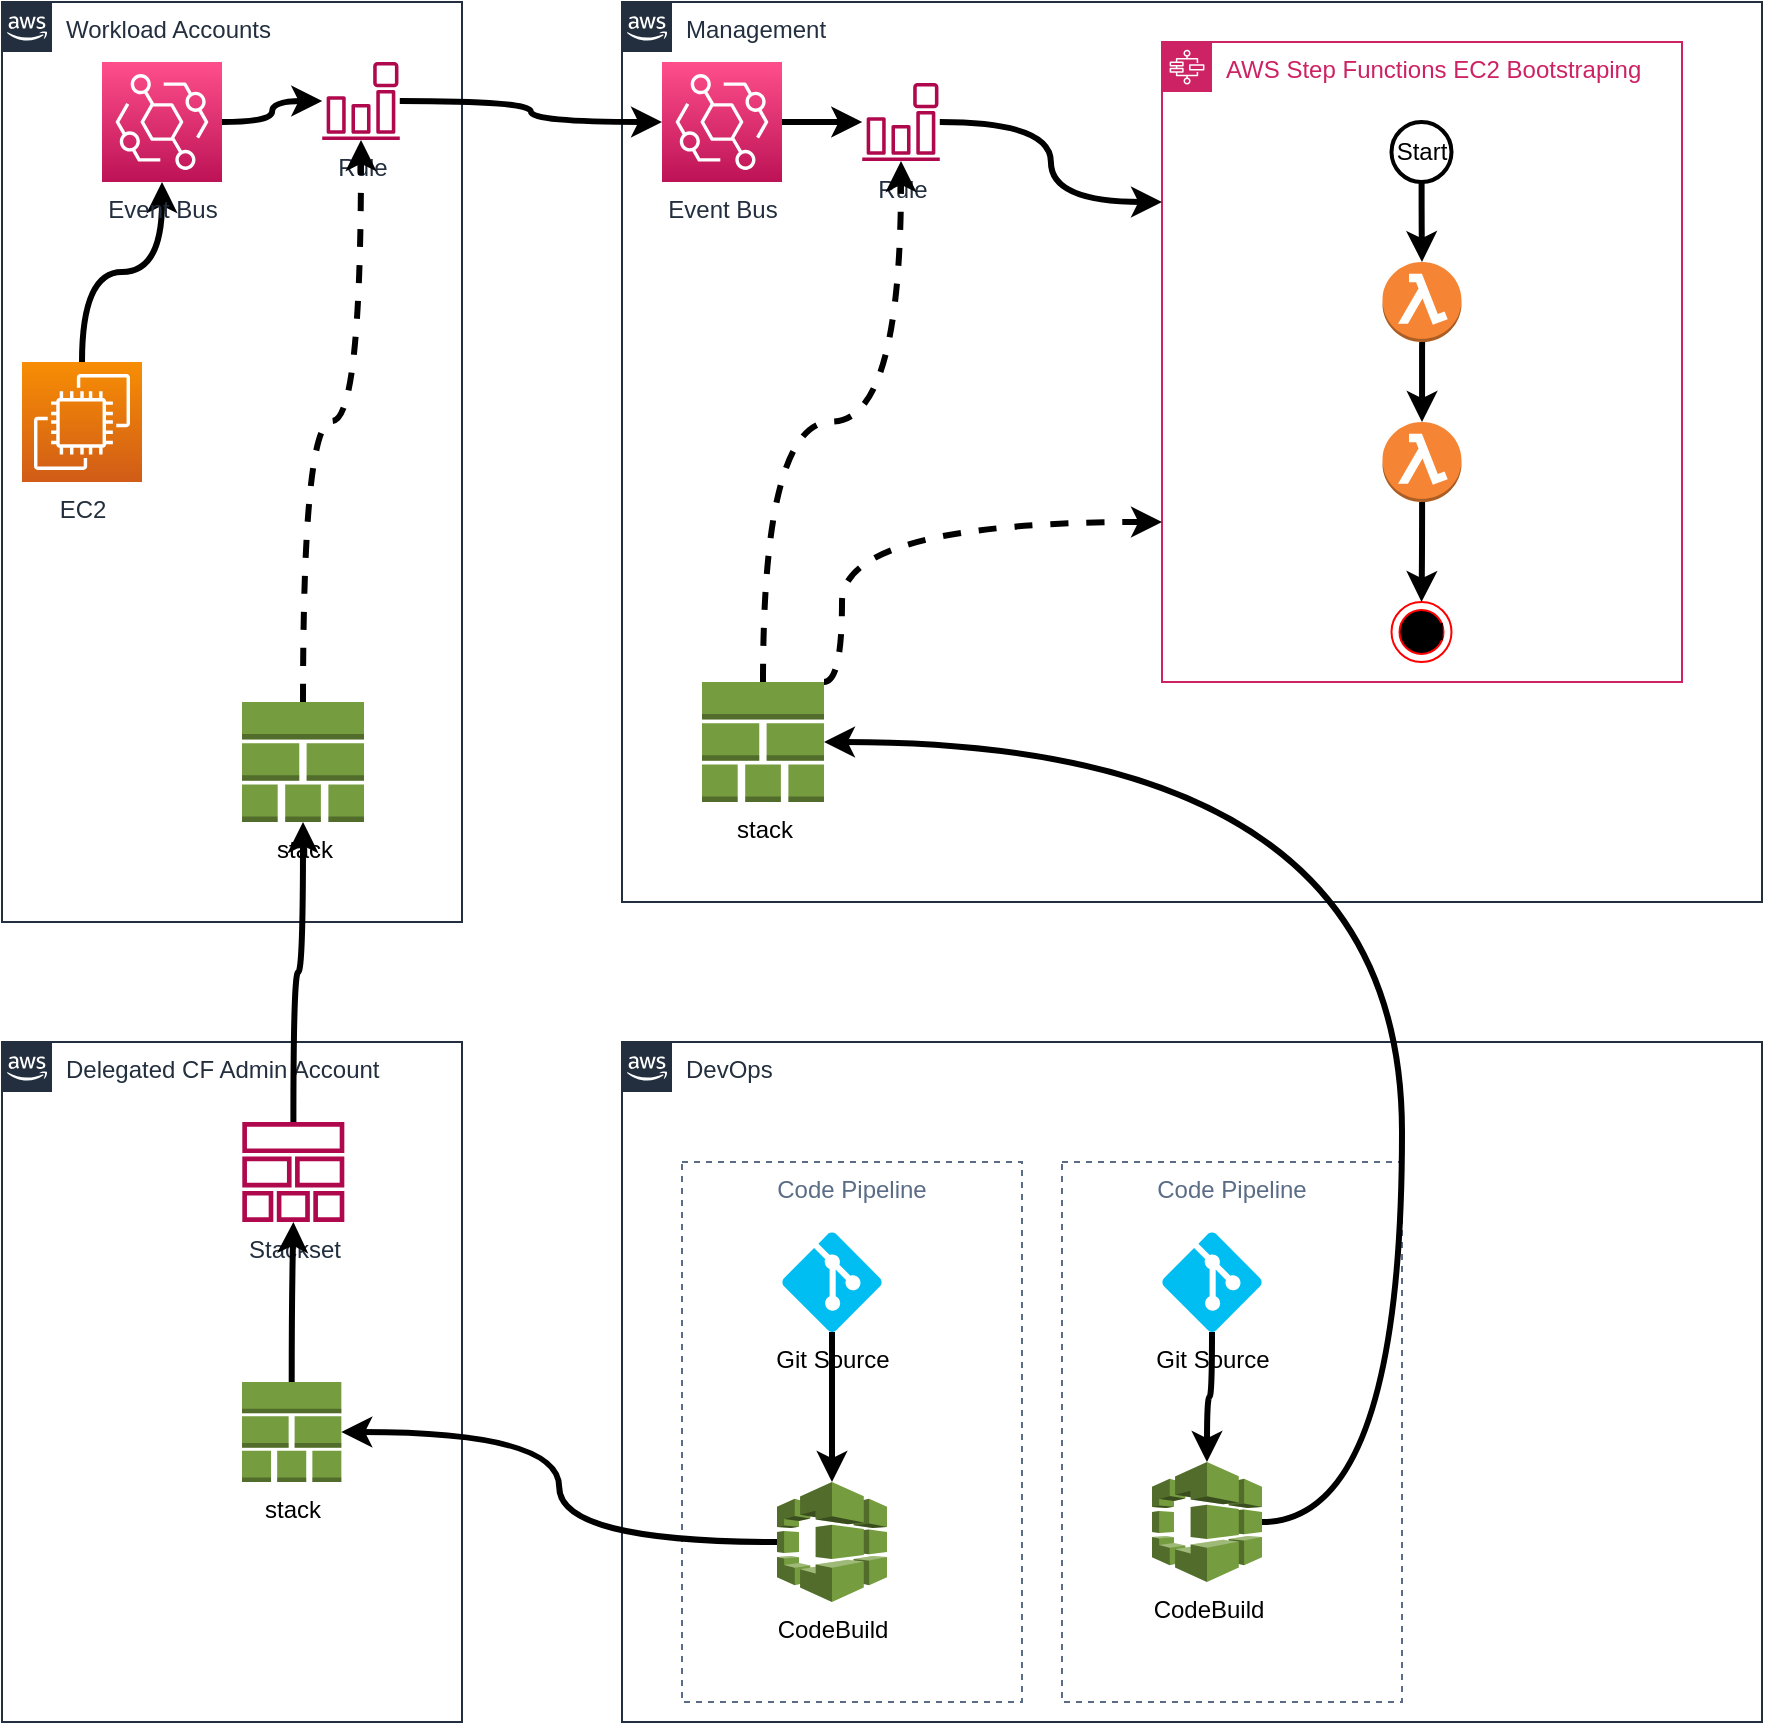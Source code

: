 <mxfile>
    <diagram id="7HsVOkSPz1Lnd55xB6kR" name="Page-1">
        <mxGraphModel dx="976" dy="671" grid="1" gridSize="10" guides="1" tooltips="1" connect="1" arrows="1" fold="1" page="1" pageScale="1" pageWidth="827" pageHeight="1169" math="0" shadow="0">
            <root>
                <mxCell id="0"/>
                <mxCell id="1" parent="0"/>
                <mxCell id="2" value="Workload Accounts" style="points=[[0,0],[0.25,0],[0.5,0],[0.75,0],[1,0],[1,0.25],[1,0.5],[1,0.75],[1,1],[0.75,1],[0.5,1],[0.25,1],[0,1],[0,0.75],[0,0.5],[0,0.25]];outlineConnect=0;gradientColor=none;html=1;whiteSpace=wrap;fontSize=12;fontStyle=0;container=1;pointerEvents=0;collapsible=0;recursiveResize=0;shape=mxgraph.aws4.group;grIcon=mxgraph.aws4.group_aws_cloud_alt;strokeColor=#232F3E;fillColor=none;verticalAlign=top;align=left;spacingLeft=30;fontColor=#232F3E;dashed=0;" vertex="1" parent="1">
                    <mxGeometry x="50" y="140" width="230" height="460" as="geometry"/>
                </mxCell>
                <mxCell id="10" style="edgeStyle=orthogonalEdgeStyle;html=1;strokeWidth=3;curved=1;" edge="1" parent="2" source="3" target="4">
                    <mxGeometry relative="1" as="geometry"/>
                </mxCell>
                <mxCell id="3" value="EC2" style="sketch=0;points=[[0,0,0],[0.25,0,0],[0.5,0,0],[0.75,0,0],[1,0,0],[0,1,0],[0.25,1,0],[0.5,1,0],[0.75,1,0],[1,1,0],[0,0.25,0],[0,0.5,0],[0,0.75,0],[1,0.25,0],[1,0.5,0],[1,0.75,0]];outlineConnect=0;fontColor=#232F3E;gradientColor=#F78E04;gradientDirection=north;fillColor=#D05C17;strokeColor=#ffffff;dashed=0;verticalLabelPosition=bottom;verticalAlign=top;align=center;html=1;fontSize=12;fontStyle=0;aspect=fixed;shape=mxgraph.aws4.resourceIcon;resIcon=mxgraph.aws4.ec2;" vertex="1" parent="2">
                    <mxGeometry x="10" y="180" width="60" height="60" as="geometry"/>
                </mxCell>
                <mxCell id="49" style="edgeStyle=orthogonalEdgeStyle;curved=1;html=1;strokeWidth=3;" edge="1" parent="2" source="4" target="48">
                    <mxGeometry relative="1" as="geometry"/>
                </mxCell>
                <mxCell id="4" value="Event Bus" style="sketch=0;points=[[0,0,0],[0.25,0,0],[0.5,0,0],[0.75,0,0],[1,0,0],[0,1,0],[0.25,1,0],[0.5,1,0],[0.75,1,0],[1,1,0],[0,0.25,0],[0,0.5,0],[0,0.75,0],[1,0.25,0],[1,0.5,0],[1,0.75,0]];outlineConnect=0;fontColor=#232F3E;gradientColor=#FF4F8B;gradientDirection=north;fillColor=#BC1356;strokeColor=#ffffff;dashed=0;verticalLabelPosition=bottom;verticalAlign=top;align=center;html=1;fontSize=12;fontStyle=0;aspect=fixed;shape=mxgraph.aws4.resourceIcon;resIcon=mxgraph.aws4.eventbridge;" vertex="1" parent="2">
                    <mxGeometry x="50" y="30" width="60" height="60" as="geometry"/>
                </mxCell>
                <mxCell id="48" value="Rule" style="sketch=0;outlineConnect=0;fontColor=#232F3E;gradientColor=none;fillColor=#B0084D;strokeColor=none;dashed=0;verticalLabelPosition=bottom;verticalAlign=top;align=center;html=1;fontSize=12;fontStyle=0;aspect=fixed;pointerEvents=1;shape=mxgraph.aws4.event_event_based;" vertex="1" parent="2">
                    <mxGeometry x="160" y="30" width="39" height="39" as="geometry"/>
                </mxCell>
                <mxCell id="5" value="Management" style="points=[[0,0],[0.25,0],[0.5,0],[0.75,0],[1,0],[1,0.25],[1,0.5],[1,0.75],[1,1],[0.75,1],[0.5,1],[0.25,1],[0,1],[0,0.75],[0,0.5],[0,0.25]];outlineConnect=0;gradientColor=none;html=1;whiteSpace=wrap;fontSize=12;fontStyle=0;container=1;pointerEvents=0;collapsible=0;recursiveResize=0;shape=mxgraph.aws4.group;grIcon=mxgraph.aws4.group_aws_cloud_alt;strokeColor=#232F3E;fillColor=none;verticalAlign=top;align=left;spacingLeft=30;fontColor=#232F3E;dashed=0;" vertex="1" parent="1">
                    <mxGeometry x="360" y="140" width="570" height="450" as="geometry"/>
                </mxCell>
                <mxCell id="12" style="edgeStyle=orthogonalEdgeStyle;curved=1;html=1;strokeWidth=3;" edge="1" parent="5" source="7" target="9">
                    <mxGeometry relative="1" as="geometry"/>
                </mxCell>
                <mxCell id="7" value="Event Bus" style="sketch=0;points=[[0,0,0],[0.25,0,0],[0.5,0,0],[0.75,0,0],[1,0,0],[0,1,0],[0.25,1,0],[0.5,1,0],[0.75,1,0],[1,1,0],[0,0.25,0],[0,0.5,0],[0,0.75,0],[1,0.25,0],[1,0.5,0],[1,0.75,0]];outlineConnect=0;fontColor=#232F3E;gradientColor=#FF4F8B;gradientDirection=north;fillColor=#BC1356;strokeColor=#ffffff;dashed=0;verticalLabelPosition=bottom;verticalAlign=top;align=center;html=1;fontSize=12;fontStyle=0;aspect=fixed;shape=mxgraph.aws4.resourceIcon;resIcon=mxgraph.aws4.eventbridge;" vertex="1" parent="5">
                    <mxGeometry x="20" y="30" width="60" height="60" as="geometry"/>
                </mxCell>
                <mxCell id="8" value="AWS Step Functions EC2 Bootstraping" style="points=[[0,0],[0.25,0],[0.5,0],[0.75,0],[1,0],[1,0.25],[1,0.5],[1,0.75],[1,1],[0.75,1],[0.5,1],[0.25,1],[0,1],[0,0.75],[0,0.5],[0,0.25]];outlineConnect=0;gradientColor=none;html=1;whiteSpace=wrap;fontSize=12;fontStyle=0;container=1;pointerEvents=0;collapsible=0;recursiveResize=0;shape=mxgraph.aws4.group;grIcon=mxgraph.aws4.group_aws_step_functions_workflow;strokeColor=#CD2264;fillColor=none;verticalAlign=top;align=left;spacingLeft=30;fontColor=#CD2264;dashed=0;" vertex="1" parent="5">
                    <mxGeometry x="270" y="20" width="260" height="320" as="geometry"/>
                </mxCell>
                <mxCell id="58" style="edgeStyle=orthogonalEdgeStyle;curved=1;html=1;entryX=0.5;entryY=0;entryDx=0;entryDy=0;entryPerimeter=0;strokeWidth=3;" edge="1" parent="8" source="54" target="56">
                    <mxGeometry relative="1" as="geometry"/>
                </mxCell>
                <mxCell id="54" value="Start" style="strokeWidth=2;html=1;shape=mxgraph.flowchart.start_2;whiteSpace=wrap;" vertex="1" parent="8">
                    <mxGeometry x="114.75" y="40" width="30" height="30" as="geometry"/>
                </mxCell>
                <mxCell id="55" value="End" style="ellipse;html=1;shape=endState;fillColor=#000000;strokeColor=#ff0000;" vertex="1" parent="8">
                    <mxGeometry x="114.75" y="280" width="30" height="30" as="geometry"/>
                </mxCell>
                <mxCell id="60" style="edgeStyle=orthogonalEdgeStyle;curved=1;html=1;entryX=0.5;entryY=0;entryDx=0;entryDy=0;entryPerimeter=0;strokeWidth=3;" edge="1" parent="8" source="56" target="59">
                    <mxGeometry relative="1" as="geometry"/>
                </mxCell>
                <mxCell id="56" value="" style="outlineConnect=0;dashed=0;verticalLabelPosition=bottom;verticalAlign=top;align=center;html=1;shape=mxgraph.aws3.lambda_function;fillColor=#F58534;gradientColor=none;" vertex="1" parent="8">
                    <mxGeometry x="110.25" y="110" width="39.5" height="40" as="geometry"/>
                </mxCell>
                <mxCell id="61" style="edgeStyle=orthogonalEdgeStyle;curved=1;html=1;entryX=0.5;entryY=0;entryDx=0;entryDy=0;strokeWidth=3;" edge="1" parent="8" source="59" target="55">
                    <mxGeometry relative="1" as="geometry">
                        <mxPoint x="129.75" y="280" as="targetPoint"/>
                    </mxGeometry>
                </mxCell>
                <mxCell id="59" value="" style="outlineConnect=0;dashed=0;verticalLabelPosition=bottom;verticalAlign=top;align=center;html=1;shape=mxgraph.aws3.lambda_function;fillColor=#F58534;gradientColor=none;" vertex="1" parent="8">
                    <mxGeometry x="110.25" y="190" width="39.5" height="40" as="geometry"/>
                </mxCell>
                <mxCell id="13" style="edgeStyle=orthogonalEdgeStyle;curved=1;html=1;entryX=0;entryY=0.25;entryDx=0;entryDy=0;strokeWidth=3;" edge="1" parent="5" source="9" target="8">
                    <mxGeometry relative="1" as="geometry"/>
                </mxCell>
                <mxCell id="9" value="Rule" style="sketch=0;outlineConnect=0;fontColor=#232F3E;gradientColor=none;fillColor=#B0084D;strokeColor=none;dashed=0;verticalLabelPosition=bottom;verticalAlign=top;align=center;html=1;fontSize=12;fontStyle=0;aspect=fixed;pointerEvents=1;shape=mxgraph.aws4.event_event_based;" vertex="1" parent="5">
                    <mxGeometry x="120" y="40.5" width="39" height="39" as="geometry"/>
                </mxCell>
                <mxCell id="51" style="edgeStyle=orthogonalEdgeStyle;curved=1;html=1;dashed=1;strokeWidth=3;exitX=0.5;exitY=0;exitDx=0;exitDy=0;exitPerimeter=0;" edge="1" parent="5" source="44" target="9">
                    <mxGeometry relative="1" as="geometry"/>
                </mxCell>
                <mxCell id="52" style="edgeStyle=orthogonalEdgeStyle;curved=1;html=1;entryX=0;entryY=0.75;entryDx=0;entryDy=0;dashed=1;strokeWidth=3;" edge="1" parent="5" source="44" target="8">
                    <mxGeometry relative="1" as="geometry">
                        <Array as="points">
                            <mxPoint x="110" y="340"/>
                            <mxPoint x="110" y="260"/>
                        </Array>
                    </mxGeometry>
                </mxCell>
                <mxCell id="44" value="stack" style="outlineConnect=0;dashed=0;verticalLabelPosition=bottom;verticalAlign=top;align=center;html=1;shape=mxgraph.aws3.stack_aws_cloudformation;fillColor=#759C3E;gradientColor=none;" vertex="1" parent="5">
                    <mxGeometry x="40" y="340" width="61" height="60" as="geometry"/>
                </mxCell>
                <mxCell id="11" style="edgeStyle=orthogonalEdgeStyle;curved=1;html=1;strokeWidth=3;" edge="1" parent="1" source="48" target="7">
                    <mxGeometry relative="1" as="geometry"/>
                </mxCell>
                <mxCell id="18" value="Delegated CF Admin Account" style="points=[[0,0],[0.25,0],[0.5,0],[0.75,0],[1,0],[1,0.25],[1,0.5],[1,0.75],[1,1],[0.75,1],[0.5,1],[0.25,1],[0,1],[0,0.75],[0,0.5],[0,0.25]];outlineConnect=0;gradientColor=none;html=1;whiteSpace=wrap;fontSize=12;fontStyle=0;container=1;pointerEvents=0;collapsible=0;recursiveResize=0;shape=mxgraph.aws4.group;grIcon=mxgraph.aws4.group_aws_cloud_alt;strokeColor=#232F3E;fillColor=none;verticalAlign=top;align=left;spacingLeft=30;fontColor=#232F3E;dashed=0;" vertex="1" parent="1">
                    <mxGeometry x="50" y="660" width="230" height="340" as="geometry"/>
                </mxCell>
                <mxCell id="19" value="Stackset" style="sketch=0;outlineConnect=0;fontColor=#232F3E;gradientColor=none;fillColor=#B0084D;strokeColor=none;dashed=0;verticalLabelPosition=bottom;verticalAlign=top;align=center;html=1;fontSize=12;fontStyle=0;aspect=fixed;pointerEvents=1;shape=mxgraph.aws4.stack;" vertex="1" parent="18">
                    <mxGeometry x="120" y="40" width="51.32" height="50" as="geometry"/>
                </mxCell>
                <mxCell id="28" style="edgeStyle=orthogonalEdgeStyle;curved=1;html=1;strokeWidth=3;" edge="1" parent="18" source="21" target="19">
                    <mxGeometry relative="1" as="geometry"/>
                </mxCell>
                <mxCell id="21" value="stack" style="outlineConnect=0;dashed=0;verticalLabelPosition=bottom;verticalAlign=top;align=center;html=1;shape=mxgraph.aws3.stack_aws_cloudformation;fillColor=#759C3E;gradientColor=none;" vertex="1" parent="18">
                    <mxGeometry x="120" y="170" width="49.68" height="50" as="geometry"/>
                </mxCell>
                <mxCell id="20" value="DevOps" style="points=[[0,0],[0.25,0],[0.5,0],[0.75,0],[1,0],[1,0.25],[1,0.5],[1,0.75],[1,1],[0.75,1],[0.5,1],[0.25,1],[0,1],[0,0.75],[0,0.5],[0,0.25]];outlineConnect=0;gradientColor=none;html=1;whiteSpace=wrap;fontSize=12;fontStyle=0;container=1;pointerEvents=0;collapsible=0;recursiveResize=0;shape=mxgraph.aws4.group;grIcon=mxgraph.aws4.group_aws_cloud_alt;strokeColor=#232F3E;fillColor=none;verticalAlign=top;align=left;spacingLeft=30;fontColor=#232F3E;dashed=0;" vertex="1" parent="1">
                    <mxGeometry x="360" y="660" width="570" height="340" as="geometry"/>
                </mxCell>
                <mxCell id="24" value="Code Pipeline" style="fillColor=none;strokeColor=#5A6C86;dashed=1;verticalAlign=top;fontStyle=0;fontColor=#5A6C86;" vertex="1" parent="20">
                    <mxGeometry x="30" y="60" width="170" height="270" as="geometry"/>
                </mxCell>
                <mxCell id="26" style="edgeStyle=orthogonalEdgeStyle;curved=1;html=1;strokeWidth=3;" edge="1" parent="20" source="25" target="31">
                    <mxGeometry relative="1" as="geometry">
                        <mxPoint x="260" y="120" as="targetPoint"/>
                    </mxGeometry>
                </mxCell>
                <mxCell id="25" value="Git Source" style="verticalLabelPosition=bottom;html=1;verticalAlign=top;align=center;strokeColor=none;fillColor=#00BEF2;shape=mxgraph.azure.git_repository;" vertex="1" parent="20">
                    <mxGeometry x="80" y="95" width="50" height="50" as="geometry"/>
                </mxCell>
                <mxCell id="31" value="CodeBuild" style="outlineConnect=0;dashed=0;verticalLabelPosition=bottom;verticalAlign=top;align=center;html=1;shape=mxgraph.aws3.codebuild;fillColor=#759C3E;gradientColor=none;" vertex="1" parent="20">
                    <mxGeometry x="77.5" y="220" width="55" height="60" as="geometry"/>
                </mxCell>
                <mxCell id="33" value="Code Pipeline" style="fillColor=none;strokeColor=#5A6C86;dashed=1;verticalAlign=top;fontStyle=0;fontColor=#5A6C86;" vertex="1" parent="20">
                    <mxGeometry x="220" y="60" width="170" height="270" as="geometry"/>
                </mxCell>
                <mxCell id="43" style="edgeStyle=orthogonalEdgeStyle;curved=1;html=1;strokeWidth=3;" edge="1" parent="20" source="34" target="42">
                    <mxGeometry relative="1" as="geometry"/>
                </mxCell>
                <mxCell id="34" value="Git Source" style="verticalLabelPosition=bottom;html=1;verticalAlign=top;align=center;strokeColor=none;fillColor=#00BEF2;shape=mxgraph.azure.git_repository;" vertex="1" parent="20">
                    <mxGeometry x="270" y="95" width="50" height="50" as="geometry"/>
                </mxCell>
                <mxCell id="42" value="CodeBuild" style="outlineConnect=0;dashed=0;verticalLabelPosition=bottom;verticalAlign=top;align=center;html=1;shape=mxgraph.aws3.codebuild;fillColor=#759C3E;gradientColor=none;" vertex="1" parent="20">
                    <mxGeometry x="265" y="210" width="55" height="60" as="geometry"/>
                </mxCell>
                <mxCell id="50" style="edgeStyle=orthogonalEdgeStyle;curved=1;html=1;strokeWidth=3;dashed=1;" edge="1" parent="1" source="22" target="48">
                    <mxGeometry relative="1" as="geometry"/>
                </mxCell>
                <mxCell id="22" value="stack" style="outlineConnect=0;dashed=0;verticalLabelPosition=bottom;verticalAlign=top;align=center;html=1;shape=mxgraph.aws3.stack_aws_cloudformation;fillColor=#759C3E;gradientColor=none;" vertex="1" parent="1">
                    <mxGeometry x="170" y="490" width="61" height="60" as="geometry"/>
                </mxCell>
                <mxCell id="29" style="edgeStyle=orthogonalEdgeStyle;curved=1;html=1;entryX=0.5;entryY=1;entryDx=0;entryDy=0;entryPerimeter=0;strokeWidth=3;" edge="1" parent="1" source="19" target="22">
                    <mxGeometry relative="1" as="geometry"/>
                </mxCell>
                <mxCell id="32" style="edgeStyle=orthogonalEdgeStyle;curved=1;html=1;strokeWidth=3;" edge="1" parent="1" source="31" target="21">
                    <mxGeometry relative="1" as="geometry"/>
                </mxCell>
                <mxCell id="46" style="edgeStyle=orthogonalEdgeStyle;curved=1;html=1;strokeWidth=3;" edge="1" parent="1" source="42" target="44">
                    <mxGeometry relative="1" as="geometry">
                        <Array as="points">
                            <mxPoint x="750" y="900"/>
                            <mxPoint x="750" y="510"/>
                        </Array>
                    </mxGeometry>
                </mxCell>
            </root>
        </mxGraphModel>
    </diagram>
</mxfile>